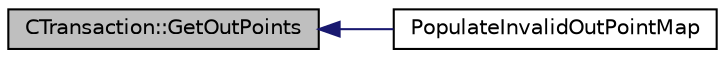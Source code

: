 digraph "CTransaction::GetOutPoints"
{
  edge [fontname="Helvetica",fontsize="10",labelfontname="Helvetica",labelfontsize="10"];
  node [fontname="Helvetica",fontsize="10",shape=record];
  rankdir="LR";
  Node362 [label="CTransaction::GetOutPoints",height=0.2,width=0.4,color="black", fillcolor="grey75", style="filled", fontcolor="black"];
  Node362 -> Node363 [dir="back",color="midnightblue",fontsize="10",style="solid",fontname="Helvetica"];
  Node363 [label="PopulateInvalidOutPointMap",height=0.2,width=0.4,color="black", fillcolor="white", style="filled",URL="$main_8h.html#ae7d38ec9b36061a4216d318d34dde6e2"];
}
